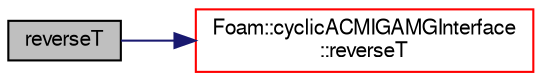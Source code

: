 digraph "reverseT"
{
  bgcolor="transparent";
  edge [fontname="FreeSans",fontsize="10",labelfontname="FreeSans",labelfontsize="10"];
  node [fontname="FreeSans",fontsize="10",shape=record];
  rankdir="LR";
  Node26 [label="reverseT",height=0.2,width=0.4,color="black", fillcolor="grey75", style="filled", fontcolor="black"];
  Node26 -> Node27 [color="midnightblue",fontsize="10",style="solid",fontname="FreeSans"];
  Node27 [label="Foam::cyclicACMIGAMGInterface\l::reverseT",height=0.2,width=0.4,color="red",URL="$a24902.html#a3b6ef41753c72a78fb451b2a4327c899",tooltip="Return neighbour-cell transformation tensor. "];
}
